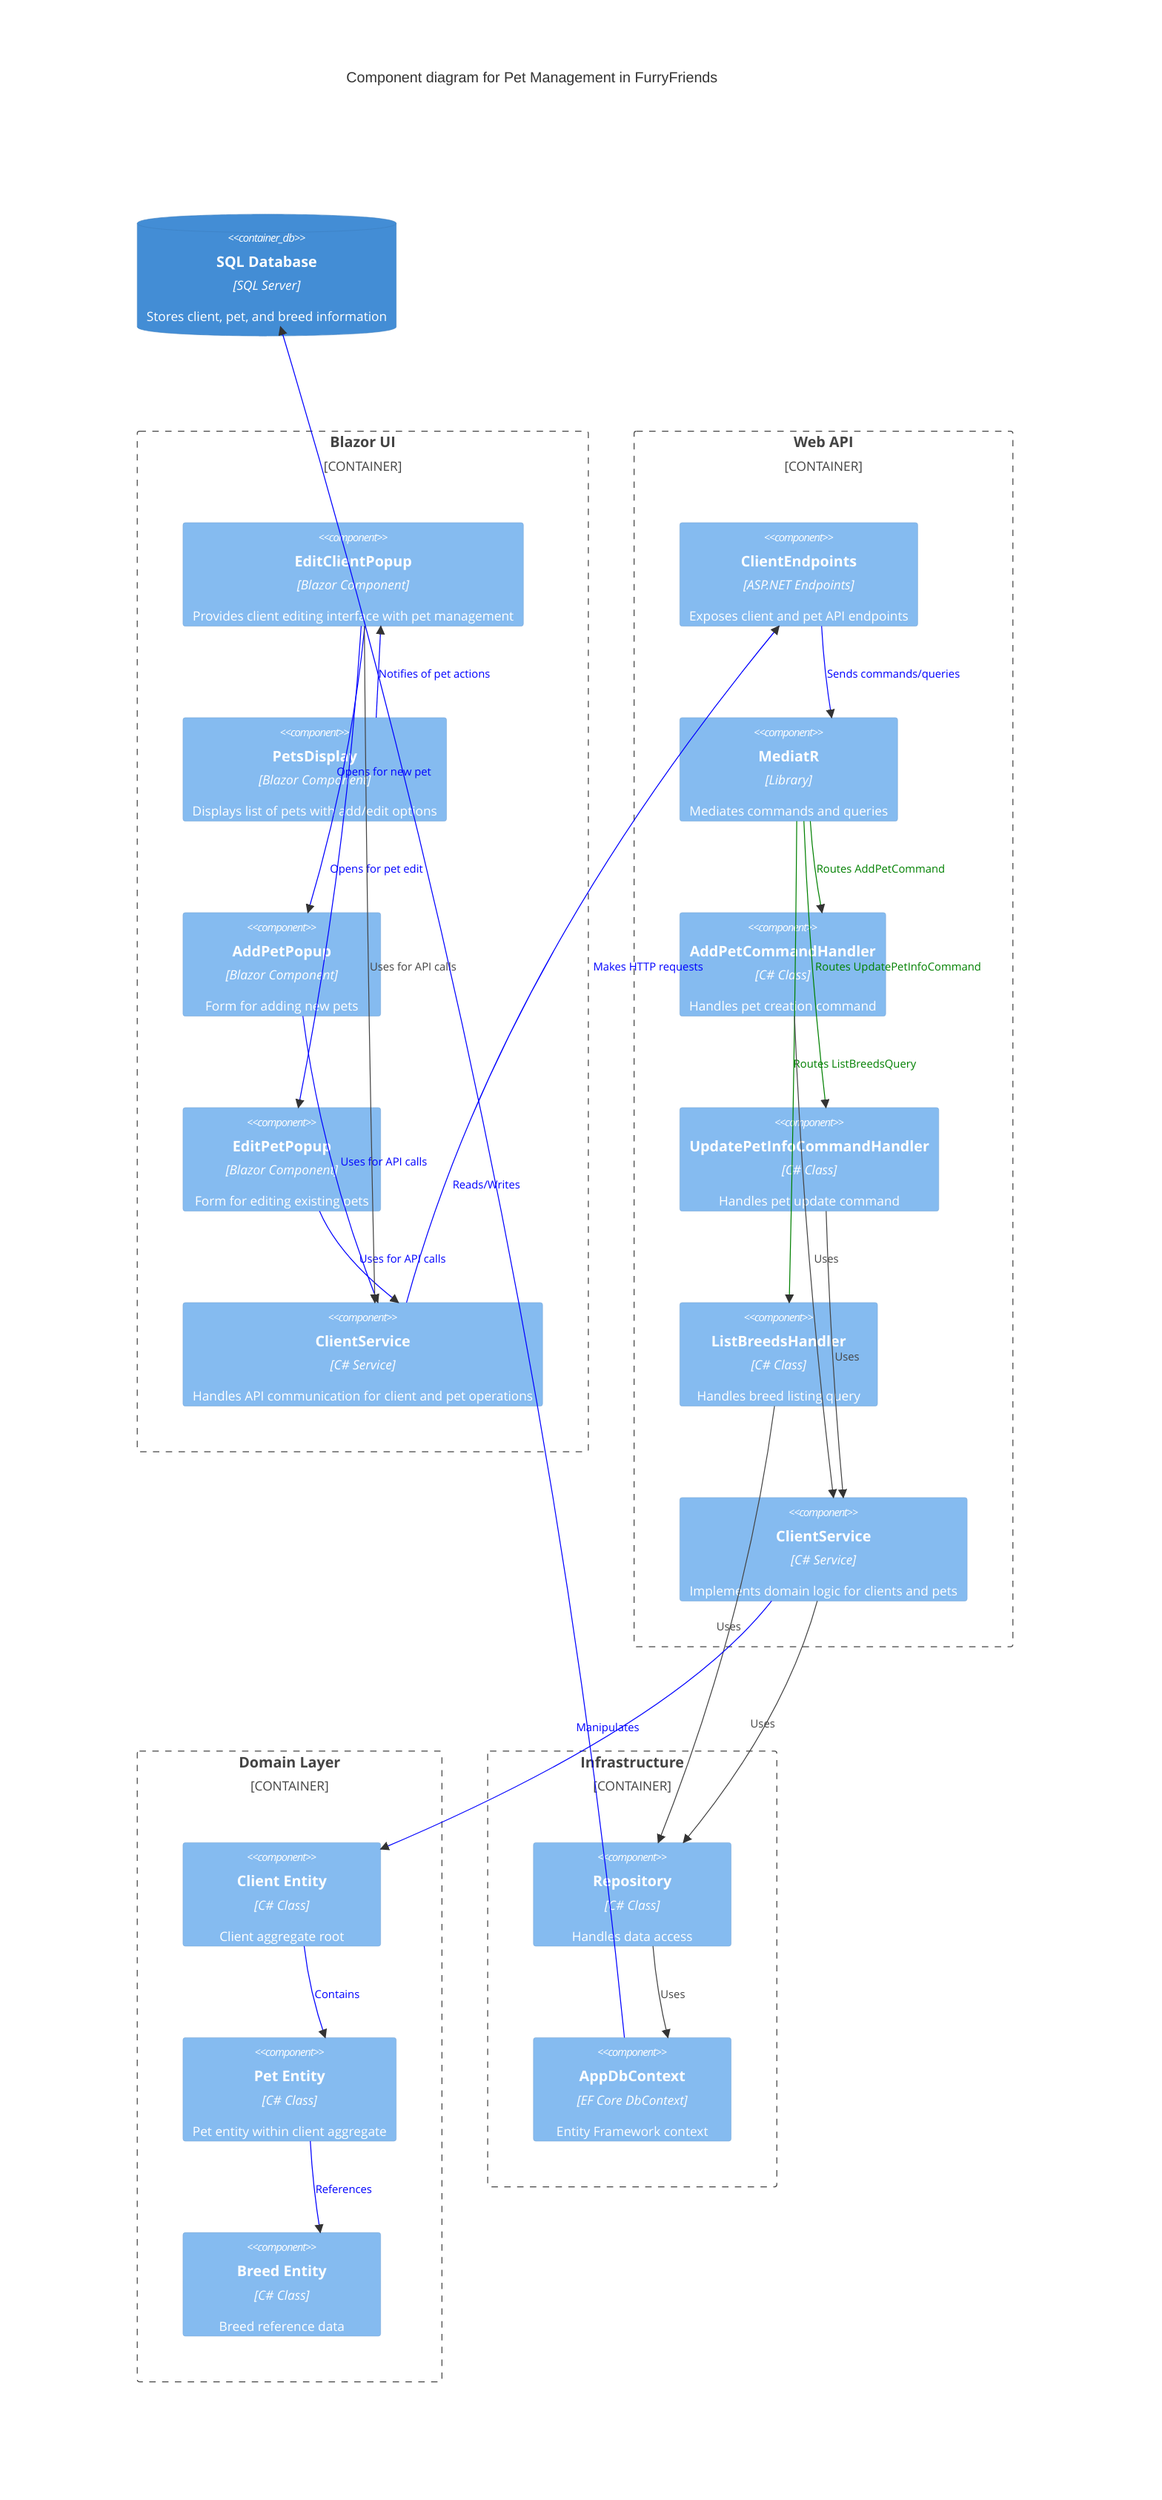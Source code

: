 C4Component
    title Component diagram for Pet Management in FurryFriends

    Container_Boundary(blazorUI, "Blazor UI") {
        Component(editClientPopup, "EditClientPopup", "Blazor Component", "Provides client editing interface with pet management")
        Component(petsDisplay, "PetsDisplay", "Blazor Component", "Displays list of pets with add/edit options")
        Component(addPetPopup, "AddPetPopup", "Blazor Component", "Form for adding new pets")
        Component(editPetPopup, "EditPetPopup", "Blazor Component", "Form for editing existing pets")
        Component(clientService, "ClientService", "C# Service", "Handles API communication for client and pet operations")
    }
    
    Container_Boundary(webAPI, "Web API") {
        Component(clientEndpoints, "ClientEndpoints", "ASP.NET Endpoints", "Exposes client and pet API endpoints")
        Component(mediator, "MediatR", "Library", "Mediates commands and queries")
        Component(addPetHandler, "AddPetCommandHandler", "C# Class", "Handles pet creation command")
        Component(updatePetHandler, "UpdatePetInfoCommandHandler", "C# Class", "Handles pet update command")
        Component(listBreedsHandler, "ListBreedsHandler", "C# Class", "Handles breed listing query")
        Component(domainService, "ClientService", "C# Service", "Implements domain logic for clients and pets")
    }
    
    Container_Boundary(domain, "Domain Layer") {
        Component(clientEntity, "Client Entity", "C# Class", "Client aggregate root")
        Component(petEntity, "Pet Entity", "C# Class", "Pet entity within client aggregate")
        Component(breedEntity, "Breed Entity", "C# Class", "Breed reference data")
    }
    
    Container_Boundary(infrastructure, "Infrastructure") {
        Component(repository, "Repository", "C# Class", "Handles data access")
        Component(dbContext, "AppDbContext", "EF Core DbContext", "Entity Framework context")
    }
    
    ContainerDb(database, "SQL Database", "SQL Server", "Stores client, pet, and breed information")
    
    Rel(petsDisplay, editClientPopup, "Notifies of pet actions")
    Rel(editClientPopup, addPetPopup, "Opens for new pet")
    Rel(editClientPopup, editPetPopup, "Opens for pet edit")
    Rel(addPetPopup, clientService, "Uses for API calls")
    Rel(editPetPopup, clientService, "Uses for API calls")
    Rel(editClientPopup, clientService, "Uses for API calls")
    
    Rel(clientService, clientEndpoints, "Makes HTTP requests")
    Rel(clientEndpoints, mediator, "Sends commands/queries")
    Rel(mediator, addPetHandler, "Routes AddPetCommand")
    Rel(mediator, updatePetHandler, "Routes UpdatePetInfoCommand")
    Rel(mediator, listBreedsHandler, "Routes ListBreedsQuery")
    
    Rel(addPetHandler, domainService, "Uses")
    Rel(updatePetHandler, domainService, "Uses")
    Rel(listBreedsHandler, repository, "Uses")
    
    Rel(domainService, clientEntity, "Manipulates")
    Rel(clientEntity, petEntity, "Contains")
    Rel(petEntity, breedEntity, "References")
    
    Rel(domainService, repository, "Uses")
    Rel(repository, dbContext, "Uses")
    Rel(dbContext, database, "Reads/Writes")
    
    UpdateRelStyle(petsDisplay, editClientPopup, $textColor="blue", $lineColor="blue")
    UpdateRelStyle(editClientPopup, addPetPopup, $textColor="blue", $lineColor="blue")
    UpdateRelStyle(editClientPopup, editPetPopup, $textColor="blue", $lineColor="blue")
    UpdateRelStyle(addPetPopup, clientService, $textColor="blue", $lineColor="blue")
    UpdateRelStyle(editPetPopup, clientService, $textColor="blue", $lineColor="blue")
    UpdateRelStyle(clientService, clientEndpoints, $textColor="blue", $lineColor="blue")
    UpdateRelStyle(clientEndpoints, mediator, $textColor="blue", $lineColor="blue")
    UpdateRelStyle(mediator, addPetHandler, $textColor="green", $lineColor="green")
    UpdateRelStyle(mediator, updatePetHandler, $textColor="green", $lineColor="green")
    UpdateRelStyle(mediator, listBreedsHandler, $textColor="green", $lineColor="green")
    UpdateRelStyle(domainService, clientEntity, $textColor="blue", $lineColor="blue")
    UpdateRelStyle(clientEntity, petEntity, $textColor="blue", $lineColor="blue")
    UpdateRelStyle(petEntity, breedEntity, $textColor="blue", $lineColor="blue")
    UpdateRelStyle(dbContext, database, $textColor="blue", $lineColor="blue")